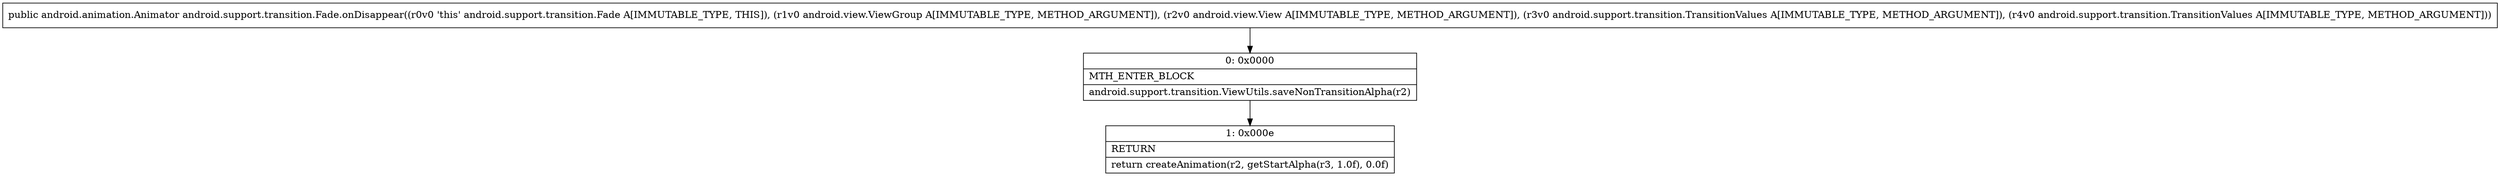 digraph "CFG forandroid.support.transition.Fade.onDisappear(Landroid\/view\/ViewGroup;Landroid\/view\/View;Landroid\/support\/transition\/TransitionValues;Landroid\/support\/transition\/TransitionValues;)Landroid\/animation\/Animator;" {
Node_0 [shape=record,label="{0\:\ 0x0000|MTH_ENTER_BLOCK\l|android.support.transition.ViewUtils.saveNonTransitionAlpha(r2)\l}"];
Node_1 [shape=record,label="{1\:\ 0x000e|RETURN\l|return createAnimation(r2, getStartAlpha(r3, 1.0f), 0.0f)\l}"];
MethodNode[shape=record,label="{public android.animation.Animator android.support.transition.Fade.onDisappear((r0v0 'this' android.support.transition.Fade A[IMMUTABLE_TYPE, THIS]), (r1v0 android.view.ViewGroup A[IMMUTABLE_TYPE, METHOD_ARGUMENT]), (r2v0 android.view.View A[IMMUTABLE_TYPE, METHOD_ARGUMENT]), (r3v0 android.support.transition.TransitionValues A[IMMUTABLE_TYPE, METHOD_ARGUMENT]), (r4v0 android.support.transition.TransitionValues A[IMMUTABLE_TYPE, METHOD_ARGUMENT])) }"];
MethodNode -> Node_0;
Node_0 -> Node_1;
}

